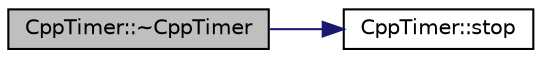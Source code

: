 digraph "CppTimer::~CppTimer"
{
  edge [fontname="Helvetica",fontsize="10",labelfontname="Helvetica",labelfontsize="10"];
  node [fontname="Helvetica",fontsize="10",shape=record];
  rankdir="LR";
  Node2 [label="CppTimer::~CppTimer",height=0.2,width=0.4,color="black", fillcolor="grey75", style="filled", fontcolor="black"];
  Node2 -> Node3 [color="midnightblue",fontsize="10",style="solid"];
  Node3 [label="CppTimer::stop",height=0.2,width=0.4,color="black", fillcolor="white", style="filled",URL="$classCppTimer.html#a4bb95ddee98a536d0818b8f6096bf7e7",tooltip="Stops and deletes the timer. "];
}
